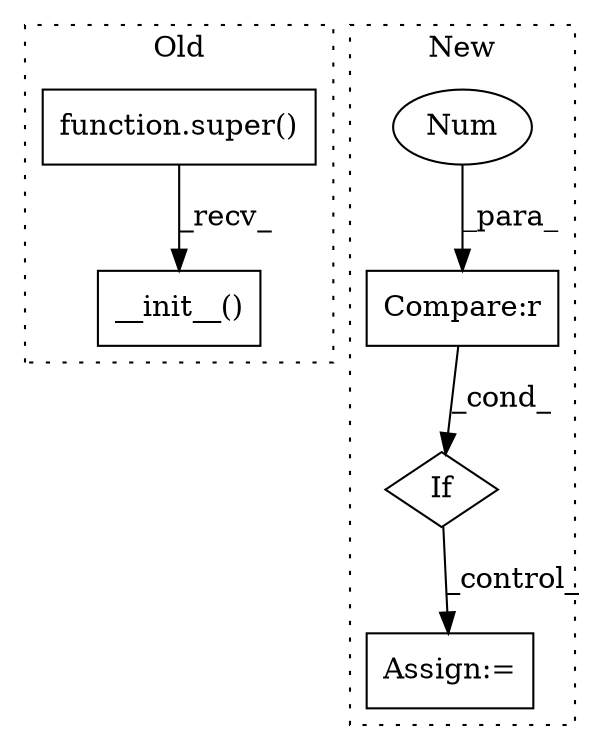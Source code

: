 digraph G {
subgraph cluster0 {
1 [label="__init__()" a="75" s="1345" l="33" shape="box"];
3 [label="function.super()" a="75" s="1345,1366" l="6,1" shape="box"];
label = "Old";
style="dotted";
}
subgraph cluster1 {
2 [label="If" a="96" s="1854,1868" l="3,14" shape="diamond"];
4 [label="Compare:r" a="40" s="1857" l="11" shape="box"];
5 [label="Assign:=" a="68" s="1897" l="3" shape="box"];
6 [label="Num" a="76" s="1867" l="1" shape="ellipse"];
label = "New";
style="dotted";
}
2 -> 5 [label="_control_"];
3 -> 1 [label="_recv_"];
4 -> 2 [label="_cond_"];
6 -> 4 [label="_para_"];
}